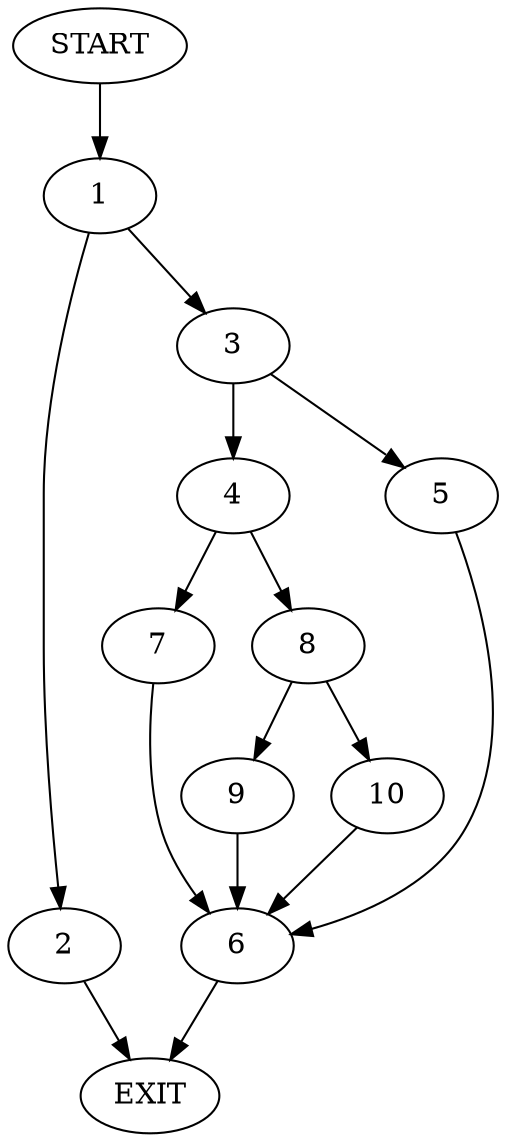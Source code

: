 digraph {
0 [label="START"]
11 [label="EXIT"]
0 -> 1
1 -> 2
1 -> 3
2 -> 11
3 -> 4
3 -> 5
5 -> 6
4 -> 7
4 -> 8
6 -> 11
7 -> 6
8 -> 9
8 -> 10
10 -> 6
9 -> 6
}
